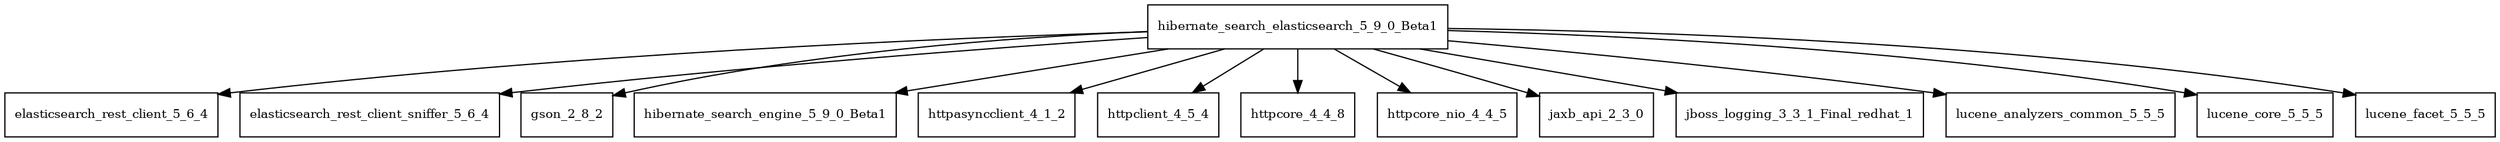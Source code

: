 digraph hibernate_search_elasticsearch_5_9_0_Beta1_dependencies {
  node [shape = box, fontsize=10.0];
  hibernate_search_elasticsearch_5_9_0_Beta1 -> elasticsearch_rest_client_5_6_4;
  hibernate_search_elasticsearch_5_9_0_Beta1 -> elasticsearch_rest_client_sniffer_5_6_4;
  hibernate_search_elasticsearch_5_9_0_Beta1 -> gson_2_8_2;
  hibernate_search_elasticsearch_5_9_0_Beta1 -> hibernate_search_engine_5_9_0_Beta1;
  hibernate_search_elasticsearch_5_9_0_Beta1 -> httpasyncclient_4_1_2;
  hibernate_search_elasticsearch_5_9_0_Beta1 -> httpclient_4_5_4;
  hibernate_search_elasticsearch_5_9_0_Beta1 -> httpcore_4_4_8;
  hibernate_search_elasticsearch_5_9_0_Beta1 -> httpcore_nio_4_4_5;
  hibernate_search_elasticsearch_5_9_0_Beta1 -> jaxb_api_2_3_0;
  hibernate_search_elasticsearch_5_9_0_Beta1 -> jboss_logging_3_3_1_Final_redhat_1;
  hibernate_search_elasticsearch_5_9_0_Beta1 -> lucene_analyzers_common_5_5_5;
  hibernate_search_elasticsearch_5_9_0_Beta1 -> lucene_core_5_5_5;
  hibernate_search_elasticsearch_5_9_0_Beta1 -> lucene_facet_5_5_5;
}
